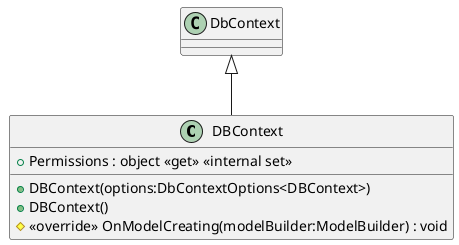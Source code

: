 @startuml
class DBContext {
    + Permissions : object <<get>> <<internal set>>
    + DBContext(options:DbContextOptions<DBContext>)
    + DBContext()
    # <<override>> OnModelCreating(modelBuilder:ModelBuilder) : void
}
DbContext <|-- DBContext
@enduml
